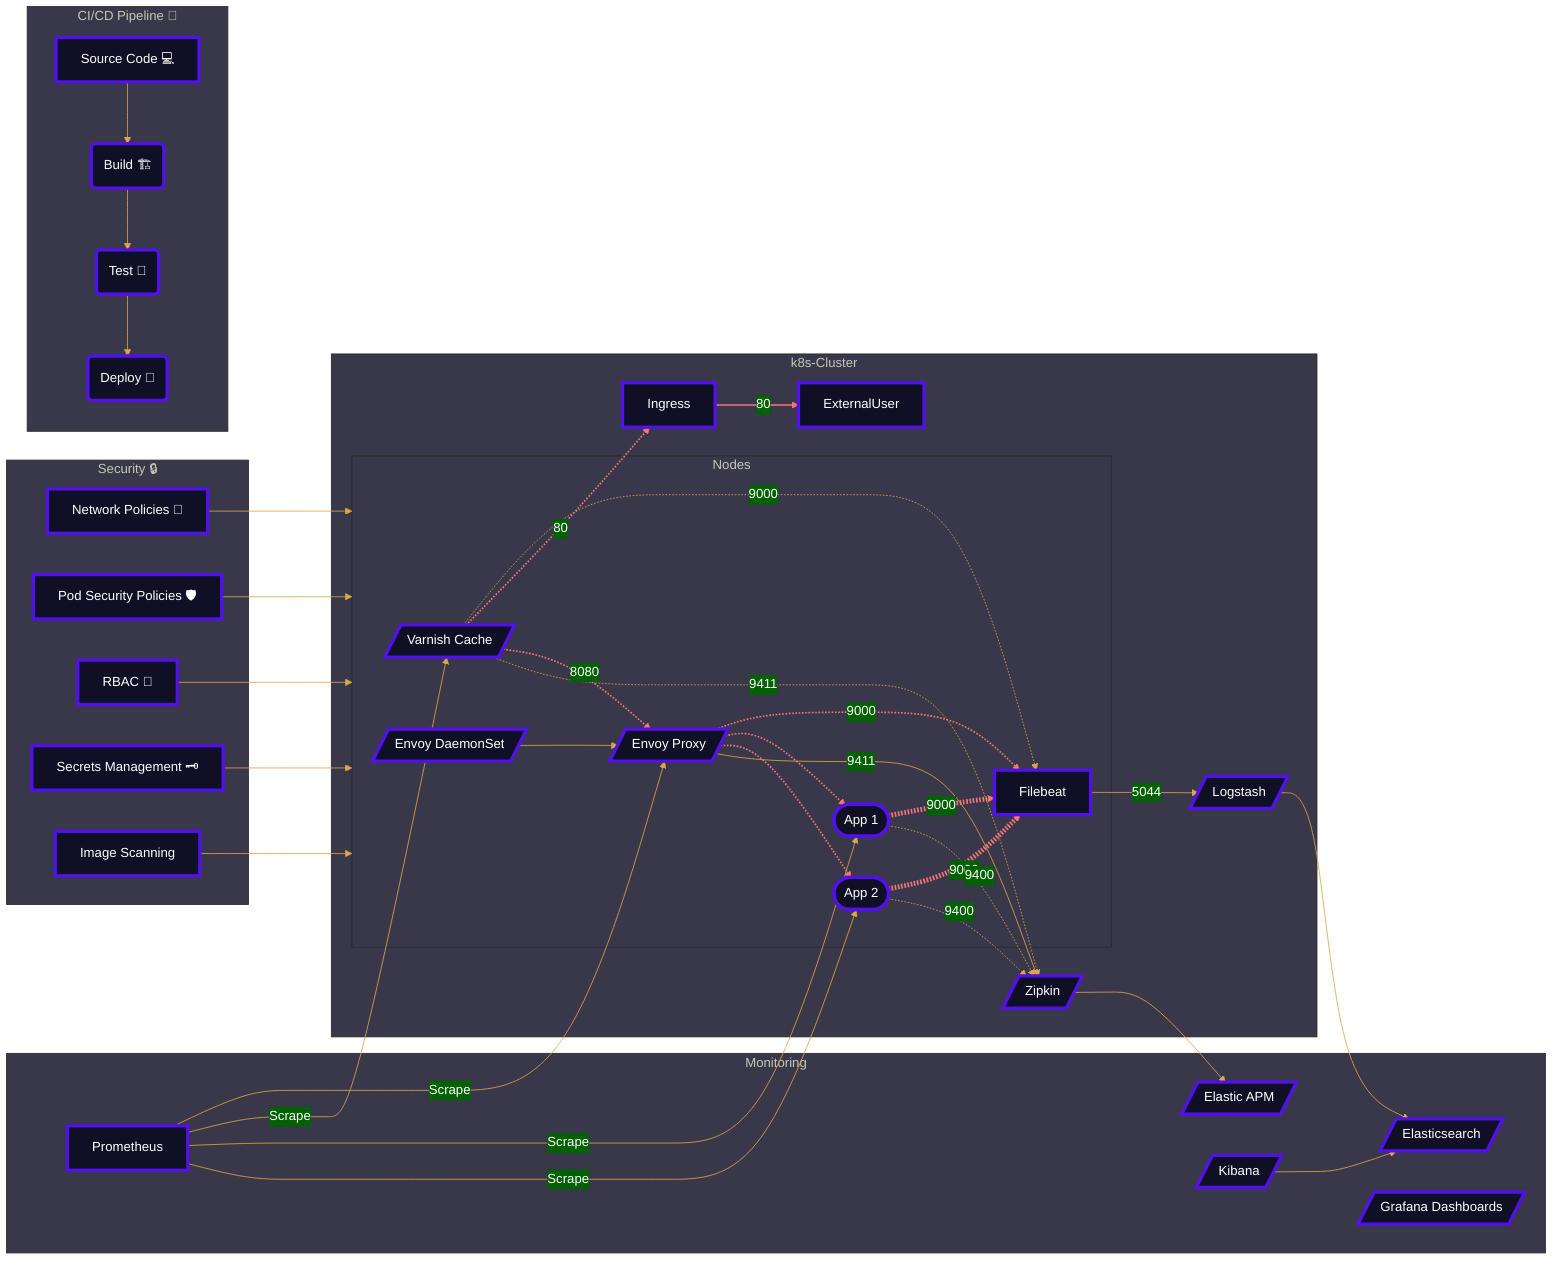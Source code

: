 %%{
  init: {
    'theme': 'base',
    'themeVariables': {
      'primaryColor': '#0F1026',
      'primaryTextColor': '#fff',
      'primaryBorderColor': '#5210EB',
      'lineColor': '#DEA54B',
      'secondaryColor': '#006100',
      'tertiaryColor': '#38384A',
      'stroke': '#560FFE'
    }
  }
}%%

graph LR
    subgraph k8s-Cluster
        subgraph Nodes
            Varnish[/Varnish Cache/]
            App1-.->|9000|Filebeat
            App2-.->|9000|Filebeat
            Varnish-.->|9000|Filebeat
            Envoy-.->|9000|Filebeat
            Envoy[/Envoy Proxy/]
            App1([App 1])
            App2([App 2])
            EnvoyDaemonSet[/Envoy DaemonSet/]-->Envoy
        end

        Varnish-.->|80|Ingress
        Ingress-->|80|ExternalUser

        Varnish-.->|8080|Envoy
        Envoy-.->App1
        Envoy-.->App2

        App1-.->|9400|Zipkin
        App2-.->|9400|Zipkin

        Envoy-->|9411|Zipkin
        Varnish-.->|9411|Zipkin


        Filebeat-->|5044|Logstash
    end

subgraph Security [Security 🔒]
NetworkPolicies[Network Policies 🔐]
PodSecurityPolicies[Pod Security Policies 🛡️]
RBAC[RBAC 🚦]
SecretsManagement[Secrets Management 🗝️]
ImageScanning[Image Scanning]
NetworkPolicies-->Nodes
PodSecurityPolicies-->Nodes
RBAC-->Nodes
SecretsManagement-->Nodes
ImageScanning-->Nodes
end

subgraph Monitoring
Prometheus-->|Scrape|Envoy
Prometheus-->|Scrape|Varnish
Prometheus-->|Scrape|App1
Prometheus-->|Scrape|App2

Zipkin[/Zipkin/]-->ElasticAPM[/Elastic APM/]


Logstash[/Logstash/]-->Elasticsearch[/Elasticsearch/]


Kibana[/Kibana/]-->Elasticsearch
Grafana[/Grafana Dashboards/]
end


subgraph CICDPipeline [CI/CD Pipeline 🔄]
SourceCode[Source Code 💻] --> Build(Build 🏗️)
Build --> Test(Test 🧪)
Test --> Deploy(Deploy 🚀)
end

linkStyle 0 stroke:#f87575,stroke-width:6px;
linkStyle 1 stroke:#f87575,stroke-width:6px;
linkStyle 3 stroke:#f87575,stroke-width:2px;
linkStyle 5 stroke:#f87575,stroke-width:2px;
linkStyle 6 stroke:#f87575,stroke-width:2px;
linkStyle 7 stroke:#f87575,stroke-width:2px;
linkStyle 8 stroke:#f87575,stroke-width:2px;
linkStyle 9 stroke:#f87575,stroke-width:2px;

classDef k8s-Cluster stroke-width:4px;
class ExternalUser k8s-Cluster
class Ingress k8s-Cluster
class Varnish k8s-Cluster
class Envoy k8s-Cluster
class App1 k8s-Cluster
class App2 k8s-Cluster
class Zipkin k8s-Cluster
class Filebeat k8s-Cluster
class Logstash k8s-Cluster
class Elasticsearch k8s-Cluster
class Kibana k8s-Cluster
class ElasticAPM k8s-Cluster
class Prometheus k8s-Cluster
class Grafana k8s-Cluster
class EnvoyDaemonSet k8s-Cluster

classDef CICDPipeline stroke-width:4px;
class SourceCode CICDPipeline
class Build CICDPipeline
class Test CICDPipeline
class Deploy CICDPipeline

classDef security stroke-width:4px;
class NetworkPolicies security
class PodSecurityPolicies security
class RBAC security
class SecretsManagement security
class ImageScanning security